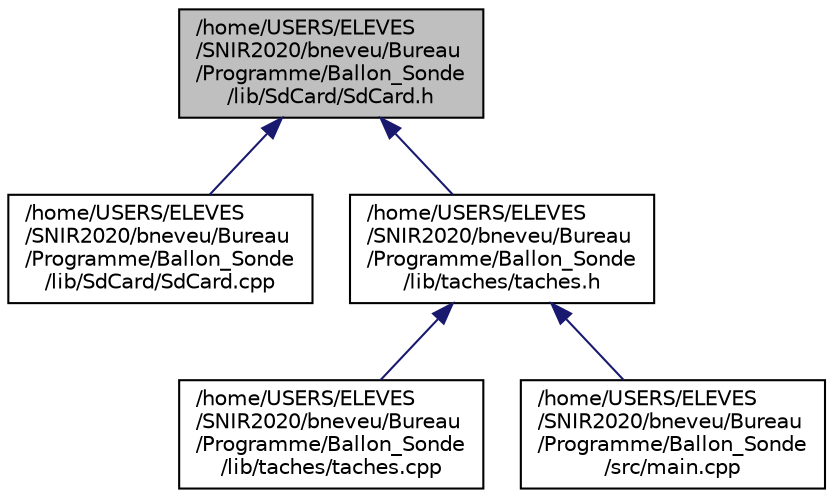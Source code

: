 digraph "/home/USERS/ELEVES/SNIR2020/bneveu/Bureau/Programme/Ballon_Sonde/lib/SdCard/SdCard.h"
{
  edge [fontname="Helvetica",fontsize="10",labelfontname="Helvetica",labelfontsize="10"];
  node [fontname="Helvetica",fontsize="10",shape=record];
  Node5 [label="/home/USERS/ELEVES\l/SNIR2020/bneveu/Bureau\l/Programme/Ballon_Sonde\l/lib/SdCard/SdCard.h",height=0.2,width=0.4,color="black", fillcolor="grey75", style="filled", fontcolor="black"];
  Node5 -> Node6 [dir="back",color="midnightblue",fontsize="10",style="solid",fontname="Helvetica"];
  Node6 [label="/home/USERS/ELEVES\l/SNIR2020/bneveu/Bureau\l/Programme/Ballon_Sonde\l/lib/SdCard/SdCard.cpp",height=0.2,width=0.4,color="black", fillcolor="white", style="filled",URL="$_sd_card_8cpp.html",tooltip="Implémentation de la classe SdCard. "];
  Node5 -> Node7 [dir="back",color="midnightblue",fontsize="10",style="solid",fontname="Helvetica"];
  Node7 [label="/home/USERS/ELEVES\l/SNIR2020/bneveu/Bureau\l/Programme/Ballon_Sonde\l/lib/taches/taches.h",height=0.2,width=0.4,color="black", fillcolor="white", style="filled",URL="$taches_8h.html",tooltip="Déclaration de la classe Taches. "];
  Node7 -> Node8 [dir="back",color="midnightblue",fontsize="10",style="solid",fontname="Helvetica"];
  Node8 [label="/home/USERS/ELEVES\l/SNIR2020/bneveu/Bureau\l/Programme/Ballon_Sonde\l/lib/taches/taches.cpp",height=0.2,width=0.4,color="black", fillcolor="white", style="filled",URL="$taches_8cpp.html",tooltip="Implémentation de la classe Taches. "];
  Node7 -> Node9 [dir="back",color="midnightblue",fontsize="10",style="solid",fontname="Helvetica"];
  Node9 [label="/home/USERS/ELEVES\l/SNIR2020/bneveu/Bureau\l/Programme/Ballon_Sonde\l/src/main.cpp",height=0.2,width=0.4,color="black", fillcolor="white", style="filled",URL="$main_8cpp.html"];
}
